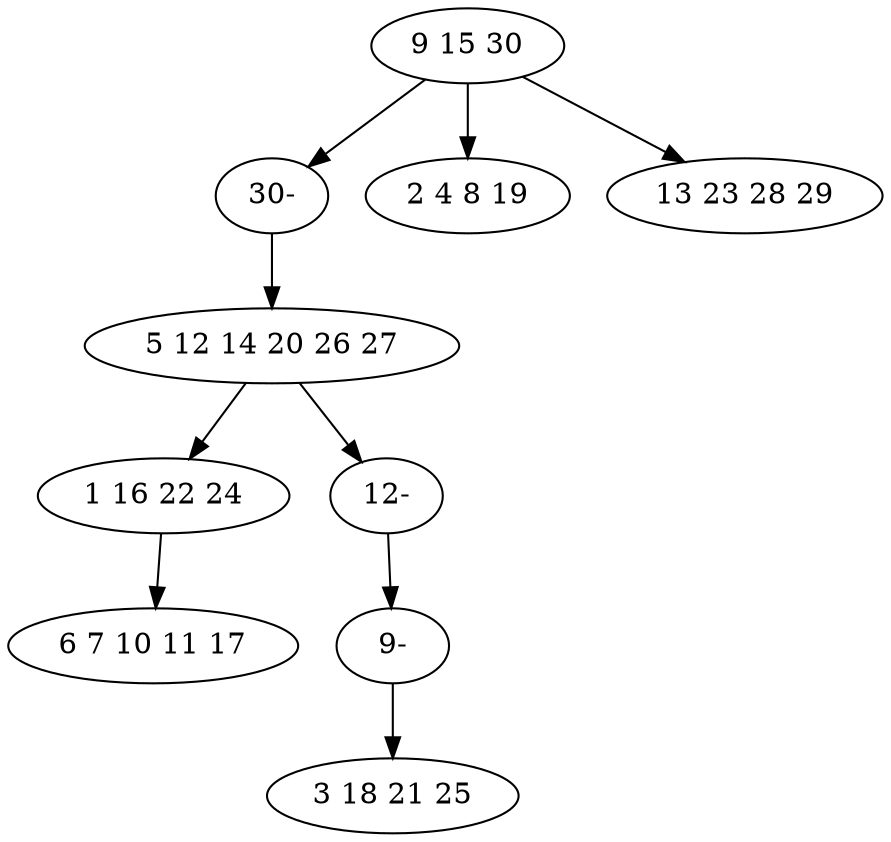 digraph true_tree {
	"0" -> "8"
	"1" -> "2"
	"0" -> "3"
	"1" -> "7"
	"2" -> "5"
	"0" -> "6"
	"7" -> "9"
	"8" -> "1"
	"9" -> "4"
	"0" [label="9 15 30"];
	"1" [label="5 12 14 20 26 27"];
	"2" [label="1 16 22 24"];
	"3" [label="2 4 8 19"];
	"4" [label="3 18 21 25"];
	"5" [label="6 7 10 11 17"];
	"6" [label="13 23 28 29"];
	"7" [label="12-"];
	"8" [label="30-"];
	"9" [label="9-"];
}

